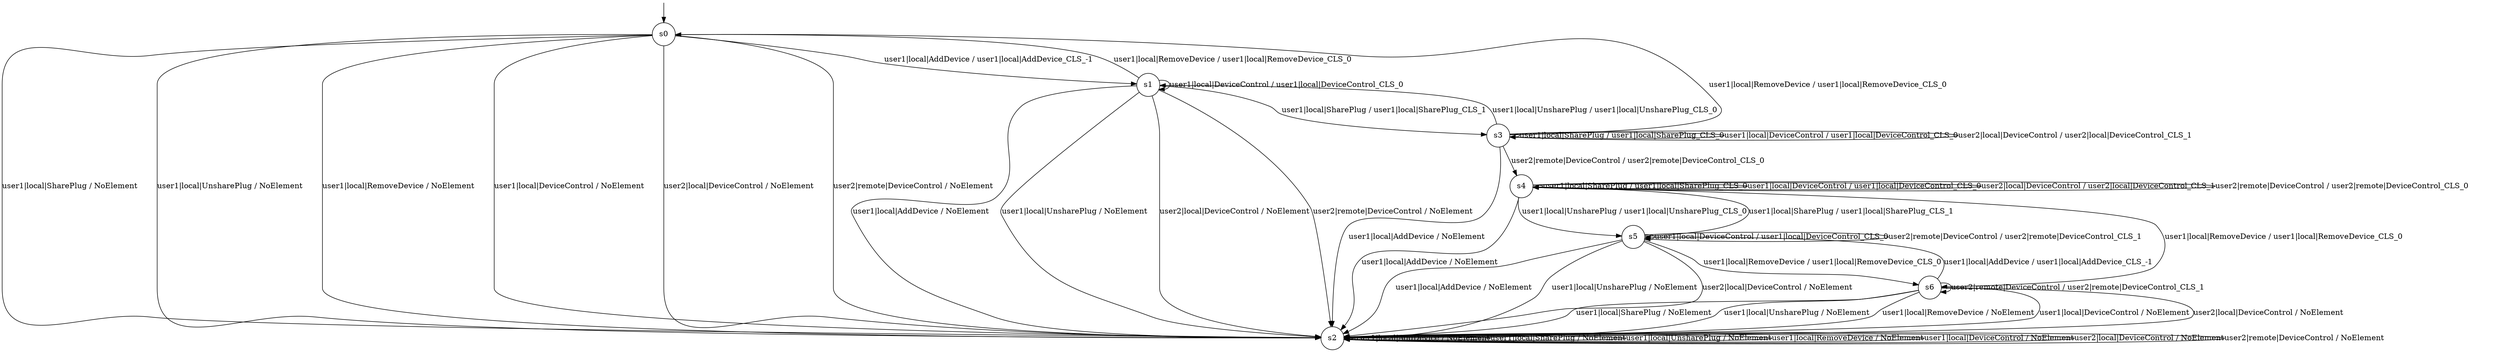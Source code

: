 digraph g {

	s0 [shape="circle" label="s0"];
	s1 [shape="circle" label="s1"];
	s2 [shape="circle" label="s2"];
	s3 [shape="circle" label="s3"];
	s4 [shape="circle" label="s4"];
	s5 [shape="circle" label="s5"];
	s6 [shape="circle" label="s6"];
	s0 -> s1 [label="user1|local|AddDevice / user1|local|AddDevice_CLS_-1"];
	s0 -> s2 [label="user1|local|SharePlug / NoElement"];
	s0 -> s2 [label="user1|local|UnsharePlug / NoElement"];
	s0 -> s2 [label="user1|local|RemoveDevice / NoElement"];
	s0 -> s2 [label="user1|local|DeviceControl / NoElement"];
	s0 -> s2 [label="user2|local|DeviceControl / NoElement"];
	s0 -> s2 [label="user2|remote|DeviceControl / NoElement"];
	s1 -> s2 [label="user1|local|AddDevice / NoElement"];
	s1 -> s3 [label="user1|local|SharePlug / user1|local|SharePlug_CLS_1"];
	s1 -> s2 [label="user1|local|UnsharePlug / NoElement"];
	s1 -> s0 [label="user1|local|RemoveDevice / user1|local|RemoveDevice_CLS_0"];
	s1 -> s1 [label="user1|local|DeviceControl / user1|local|DeviceControl_CLS_0"];
	s1 -> s2 [label="user2|local|DeviceControl / NoElement"];
	s1 -> s2 [label="user2|remote|DeviceControl / NoElement"];
	s2 -> s2 [label="user1|local|AddDevice / NoElement"];
	s2 -> s2 [label="user1|local|SharePlug / NoElement"];
	s2 -> s2 [label="user1|local|UnsharePlug / NoElement"];
	s2 -> s2 [label="user1|local|RemoveDevice / NoElement"];
	s2 -> s2 [label="user1|local|DeviceControl / NoElement"];
	s2 -> s2 [label="user2|local|DeviceControl / NoElement"];
	s2 -> s2 [label="user2|remote|DeviceControl / NoElement"];
	s3 -> s2 [label="user1|local|AddDevice / NoElement"];
	s3 -> s3 [label="user1|local|SharePlug / user1|local|SharePlug_CLS_0"];
	s3 -> s1 [label="user1|local|UnsharePlug / user1|local|UnsharePlug_CLS_0"];
	s3 -> s0 [label="user1|local|RemoveDevice / user1|local|RemoveDevice_CLS_0"];
	s3 -> s3 [label="user1|local|DeviceControl / user1|local|DeviceControl_CLS_0"];
	s3 -> s3 [label="user2|local|DeviceControl / user2|local|DeviceControl_CLS_1"];
	s3 -> s4 [label="user2|remote|DeviceControl / user2|remote|DeviceControl_CLS_0"];
	s4 -> s2 [label="user1|local|AddDevice / NoElement"];
	s4 -> s4 [label="user1|local|SharePlug / user1|local|SharePlug_CLS_0"];
	s4 -> s5 [label="user1|local|UnsharePlug / user1|local|UnsharePlug_CLS_0"];
	s4 -> s6 [label="user1|local|RemoveDevice / user1|local|RemoveDevice_CLS_0"];
	s4 -> s4 [label="user1|local|DeviceControl / user1|local|DeviceControl_CLS_0"];
	s4 -> s4 [label="user2|local|DeviceControl / user2|local|DeviceControl_CLS_1"];
	s4 -> s4 [label="user2|remote|DeviceControl / user2|remote|DeviceControl_CLS_0"];
	s5 -> s2 [label="user1|local|AddDevice / NoElement"];
	s5 -> s4 [label="user1|local|SharePlug / user1|local|SharePlug_CLS_1"];
	s5 -> s2 [label="user1|local|UnsharePlug / NoElement"];
	s5 -> s6 [label="user1|local|RemoveDevice / user1|local|RemoveDevice_CLS_0"];
	s5 -> s5 [label="user1|local|DeviceControl / user1|local|DeviceControl_CLS_0"];
	s5 -> s2 [label="user2|local|DeviceControl / NoElement"];
	s5 -> s5 [label="user2|remote|DeviceControl / user2|remote|DeviceControl_CLS_1"];
	s6 -> s5 [label="user1|local|AddDevice / user1|local|AddDevice_CLS_-1"];
	s6 -> s2 [label="user1|local|SharePlug / NoElement"];
	s6 -> s2 [label="user1|local|UnsharePlug / NoElement"];
	s6 -> s2 [label="user1|local|RemoveDevice / NoElement"];
	s6 -> s2 [label="user1|local|DeviceControl / NoElement"];
	s6 -> s2 [label="user2|local|DeviceControl / NoElement"];
	s6 -> s6 [label="user2|remote|DeviceControl / user2|remote|DeviceControl_CLS_1"];

__start0 [label="" shape="none" width="0" height="0"];
__start0 -> s0;

}

